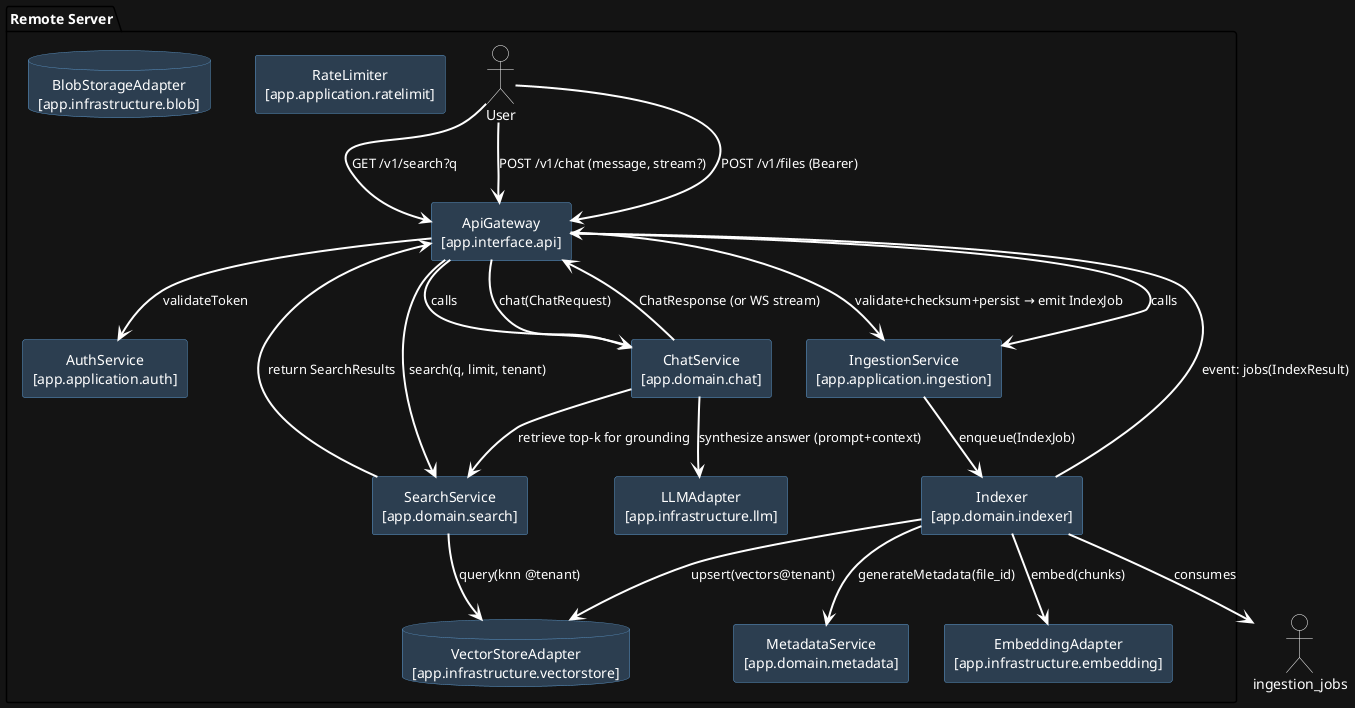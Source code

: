 @startuml
skinparam backgroundColor #141414
skinparam defaultFontColor #FFFFFF
skinparam defaultTextAlignment center
skinparam RectangleBackgroundColor #2c3e50
skinparam RectangleBorderColor #5b95c7
skinparam RectangleFontColor #FFFFFF
skinparam DatabaseBackgroundColor #2c3e50
skinparam DatabaseBorderColor #5b95c7
skinparam DatabaseFontColor #FFFFFF
skinparam ActorBackgroundColor #141414
skinparam ActorBorderColor #FFFFFF
skinparam ActorFontColor #FFFFFF
skinparam ArrowColor #FFFFFF
skinparam ArrowThickness 2

package "Remote Server" as Remote_Server {
  actor User
  rectangle "ApiGateway\n[app.interface.api]" as ApiGateway
  rectangle "AuthService\n[app.application.auth]" as AuthService
  rectangle "RateLimiter\n[app.application.ratelimit]" as RateLimiter
  rectangle "IngestionService\n[app.application.ingestion]" as IngestionService
  rectangle "MetadataService\n[app.domain.metadata]" as MetadataService
  rectangle "Indexer\n[app.domain.indexer]" as Indexer
  rectangle "SearchService\n[app.domain.search]" as SearchService
  rectangle "ChatService\n[app.domain.chat]" as ChatService
  database "VectorStoreAdapter\n[app.infrastructure.vectorstore]" as VectorStoreAdapter
  rectangle "EmbeddingAdapter\n[app.infrastructure.embedding]" as EmbeddingAdapter
  rectangle "LLMAdapter\n[app.infrastructure.llm]" as LLMAdapter
  database "BlobStorageAdapter\n[app.infrastructure.blob]" as BlobStorageAdapter
}

ApiGateway --> AuthService : validateToken
ApiGateway --> ChatService : calls
ApiGateway --> ChatService : chat(ChatRequest)
ApiGateway --> IngestionService : calls
ApiGateway --> IngestionService : validate+checksum+persist → emit IndexJob
ApiGateway --> SearchService : search(q, limit, tenant)
ChatService --> ApiGateway : ChatResponse (or WS stream)
ChatService --> LLMAdapter : synthesize answer (prompt+context)
ChatService --> SearchService : retrieve top-k for grounding
Indexer --> ApiGateway : event: jobs(IndexResult)
Indexer --> EmbeddingAdapter : embed(chunks)
Indexer --> MetadataService : generateMetadata(file_id)
Indexer --> VectorStoreAdapter : upsert(vectors@tenant)
Indexer --> ingestion_jobs : consumes
IngestionService --> Indexer : enqueue(IndexJob)
SearchService --> ApiGateway : return SearchResults
SearchService --> VectorStoreAdapter : query(knn @tenant)
User --> ApiGateway : GET /v1/search?q
User --> ApiGateway : POST /v1/chat (message, stream?)
User --> ApiGateway : POST /v1/files (Bearer)
@enduml
